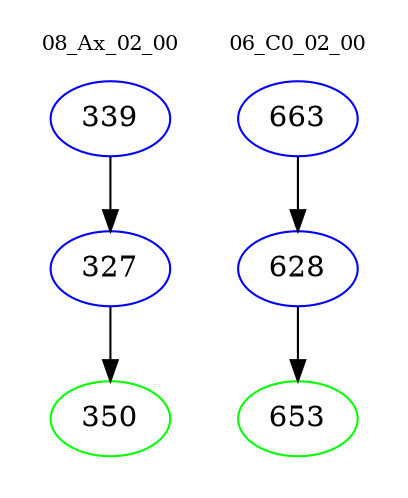 digraph{
subgraph cluster_0 {
color = white
label = "08_Ax_02_00";
fontsize=10;
T0_339 [label="339", color="blue"]
T0_339 -> T0_327 [color="black"]
T0_327 [label="327", color="blue"]
T0_327 -> T0_350 [color="black"]
T0_350 [label="350", color="green"]
}
subgraph cluster_1 {
color = white
label = "06_C0_02_00";
fontsize=10;
T1_663 [label="663", color="blue"]
T1_663 -> T1_628 [color="black"]
T1_628 [label="628", color="blue"]
T1_628 -> T1_653 [color="black"]
T1_653 [label="653", color="green"]
}
}

